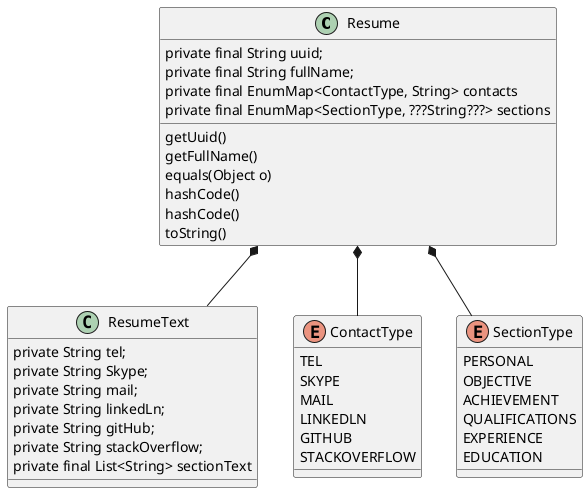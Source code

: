 @startuml
'https://plantuml.com/class-diagram
   Resume  *--  ResumeText
 class Resume {
    private final String uuid;
    private final String fullName;
    private final EnumMap<ContactType, String> contacts
    private final EnumMap<SectionType, ???String???> sections
     getUuid()
     getFullName()
     equals(Object o)
     hashCode()
     hashCode()
     toString()
}

 Resume  *-- ContactType
 enum ContactType{
     TEL
     SKYPE
     MAIL
     LINKEDLN
     GITHUB
     STACKOVERFLOW
 }

Resume  *-- SectionType
 enum SectionType{
      PERSONAL
      OBJECTIVE
      ACHIEVEMENT
      QUALIFICATIONS
      EXPERIENCE
      EDUCATION
 }

     class ResumeText {
        private String tel;
        private String Skype;
        private String mail;
        private String linkedLn;
        private String gitHub;
        private String stackOverflow;
        private final List<String> sectionText
    }
@enduml